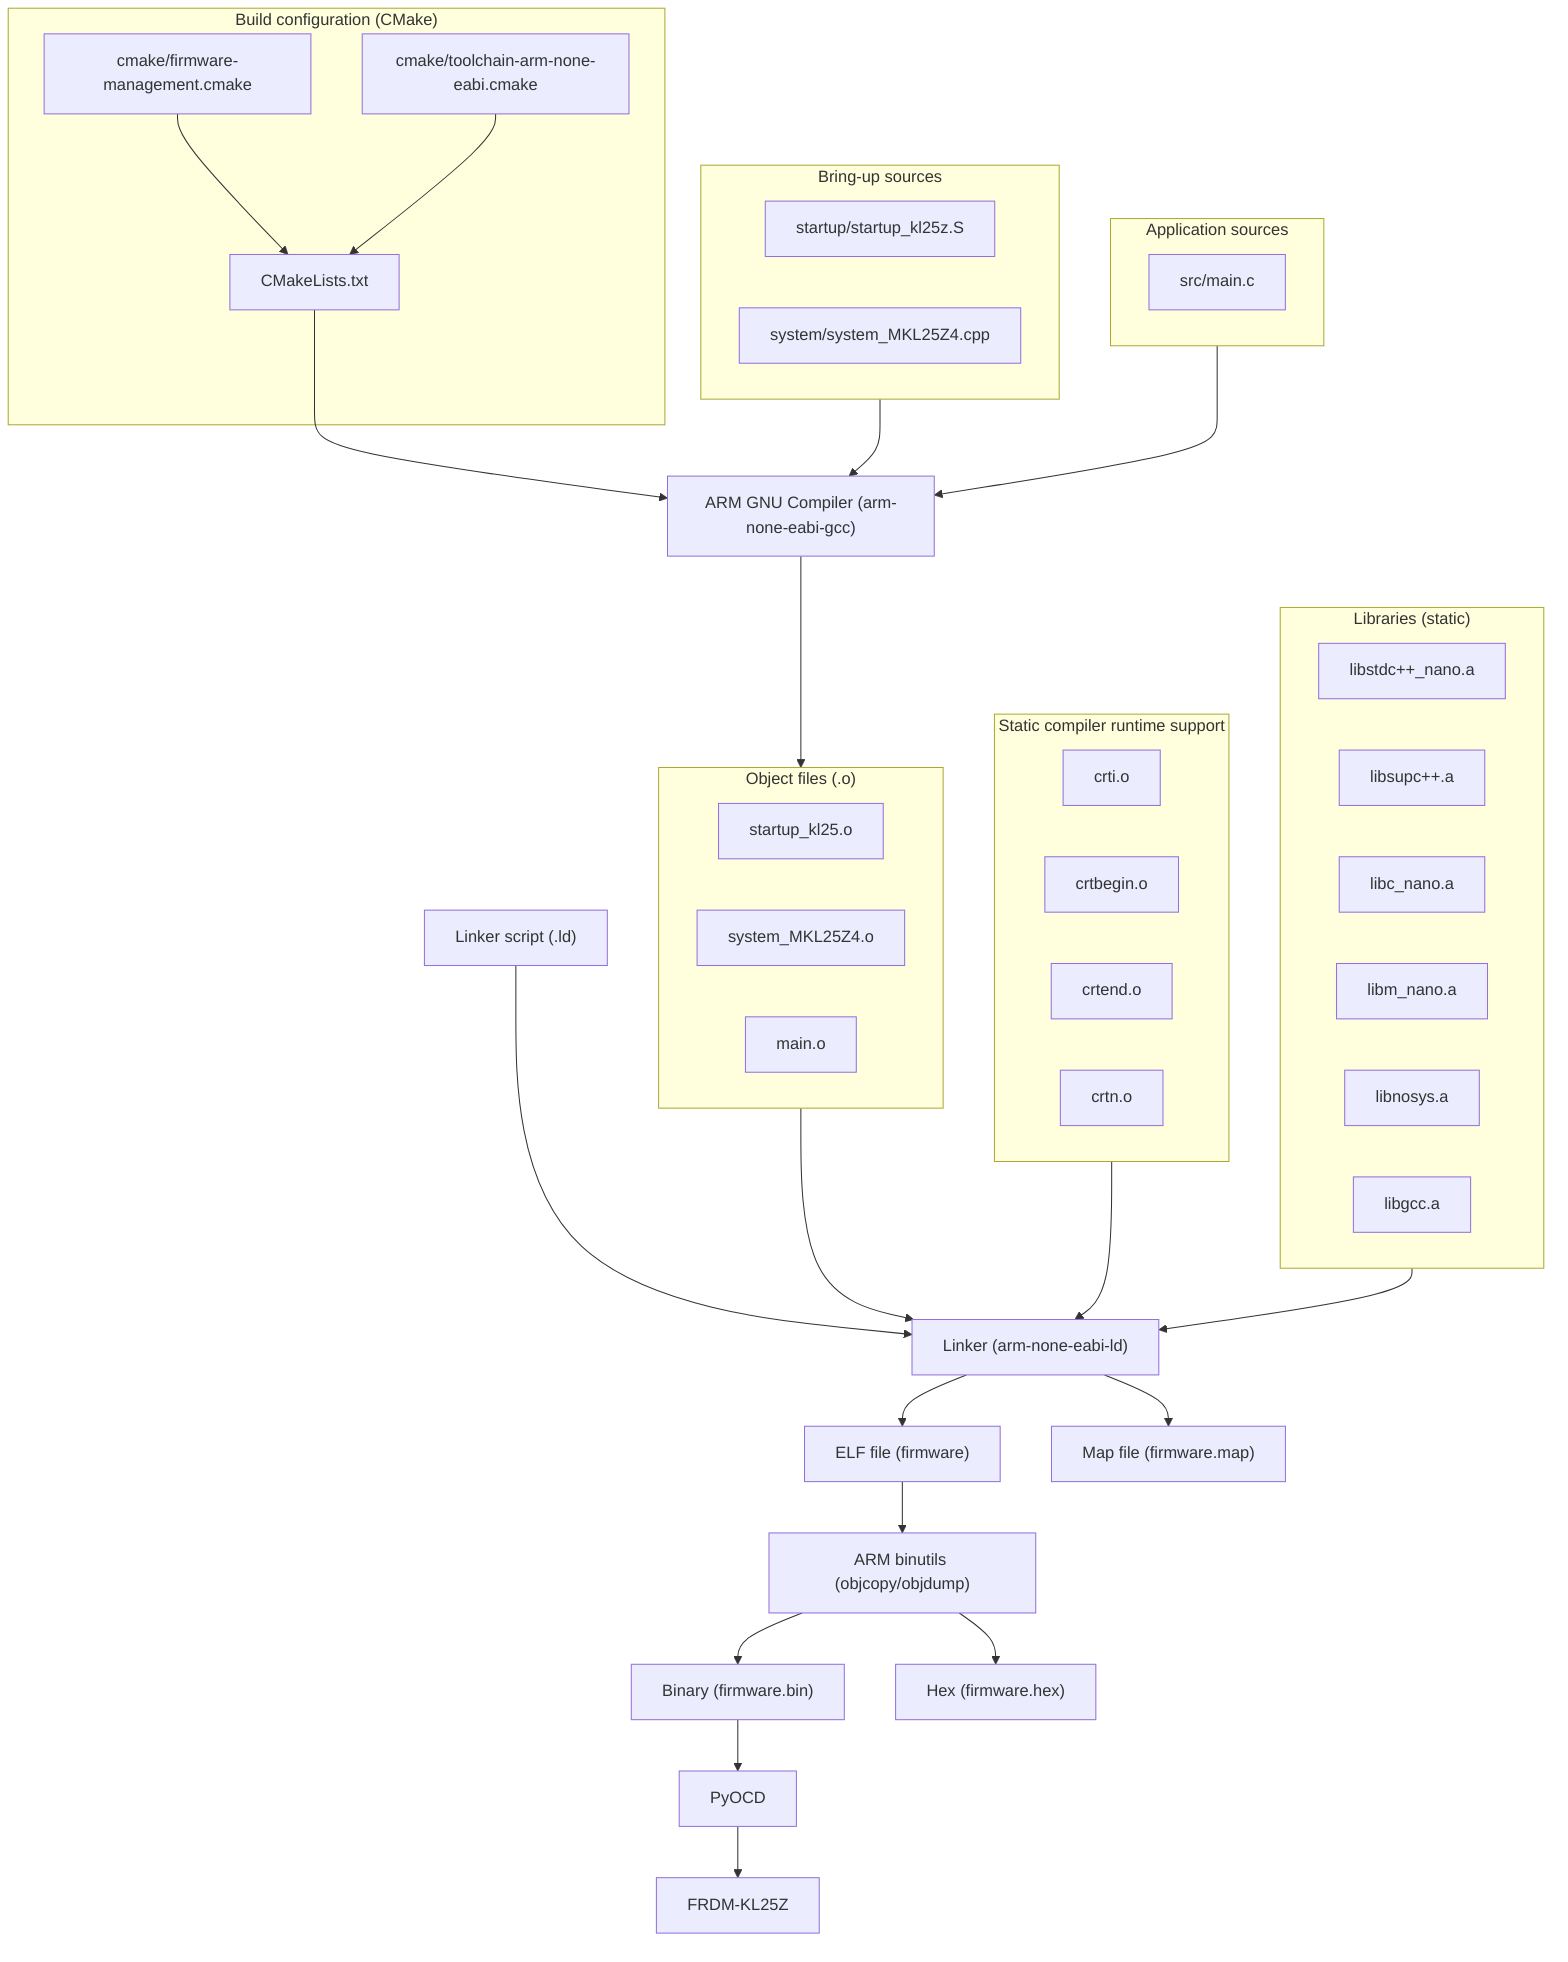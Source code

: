 flowchart TD
  %% ---- Build setup ----
  subgraph build_setup["Build configuration (CMake)"]
    fm["cmake/firmware-management.cmake"]
    tc["cmake/toolchain-arm-none-eabi.cmake"]
    cl["CMakeLists.txt"]
    fm --> cl
    tc --> cl
  end

  %% ---- Bring-up sources ----
  subgraph sources["Bring-up sources"]
    startup_s["startup/startup_kl25z.S"]
    sysinit_cpp["system/system_MKL25Z4.cpp"]
  end
  
  %% ---- User application ----
  subgraph app["Application sources"]
    main_c["src/main.c"]
  end

  %% ---- Compiler ----
  compiler["ARM GNU Compiler (arm-none-eabi-gcc)"]

  subgraph objects["Object files (.o)"]
    startup_o["startup_kl25.o"]
    sysinit_o[system_MKL25Z4.o]
    main_o["main.o"]
  end

  %% ---- Compiler runtime support objects ----
  subgraph crt_objs["Static compiler runtime support"]
    crti["crti.o"]
    crtbegin["crtbegin.o"]
    crtend["crtend.o"]
    crtn["crtn.o"]
  end

  %% ---- Libraries ----
  subgraph libs["Libraries (static)"]
    libstdcpp["libstdc++_nano.a"]
    libsupc["libsupc++.a"]
    libc_nano["libc_nano.a"]
    libm_nano["libm_nano.a"]
    libnosys["libnosys.a"]
    libgcc["libgcc.a"]
  end

  %% ---- Link stage ----
  linker["Linker (arm-none-eabi-ld)"]
  lds["Linker script (.ld)"]

  %% ---- Outputs ----
  elf["ELF file (firmware)"]
  mapfile["Map file (firmware.map)"]
  tools["ARM binutils (objcopy/objdump)"]
  bin["Binary (firmware.bin)"]
  hex["Hex (firmware.hex)"]

  %% -- Target
  pyocd["PyOCD"]
  kl25z["FRDM-KL25Z"]

  %% ---- Flow ----
  cl --> compiler
  sources --> compiler
  app --> compiler
  compiler --> objects
  objects --> linker
  lds --> linker
  crt_objs --> linker
  libs --> linker
  linker --> elf
  linker --> mapfile
  elf --> tools
  tools --> bin
  tools --> hex
  bin --> pyocd
  pyocd --> kl25z
